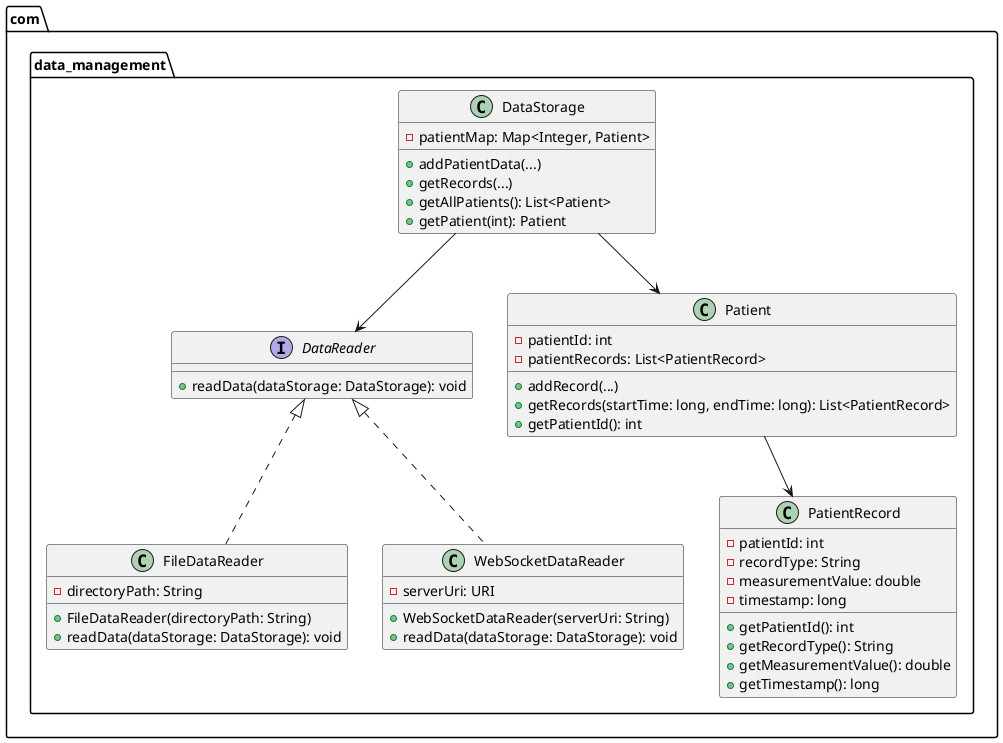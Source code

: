 @startuml

package com.data_management {

  interface DataReader {
    + readData(dataStorage: DataStorage): void
  }

  class FileDataReader {
    - directoryPath: String
    + FileDataReader(directoryPath: String)
    + readData(dataStorage: DataStorage): void
  }

  class WebSocketDataReader {
    - serverUri: URI
    + WebSocketDataReader(serverUri: String)
    + readData(dataStorage: DataStorage): void
  }

  class DataStorage {
    - patientMap: Map<Integer, Patient>
    + addPatientData(...)
    + getRecords(...)
    + getAllPatients(): List<Patient>
    + getPatient(int): Patient
  }

  class Patient {
    - patientId: int
    - patientRecords: List<PatientRecord>
    + addRecord(...)
    + getRecords(startTime: long, endTime: long): List<PatientRecord>
    + getPatientId(): int
  }

  class PatientRecord {
    - patientId: int
    - recordType: String
    - measurementValue: double
    - timestamp: long
    + getPatientId(): int
    + getRecordType(): String
    + getMeasurementValue(): double
    + getTimestamp(): long
  }

  ' Relationships
  DataReader <|.. FileDataReader
  DataReader <|.. WebSocketDataReader

  DataStorage --> Patient
  DataStorage --> DataReader
  Patient --> PatientRecord
}

@enduml
